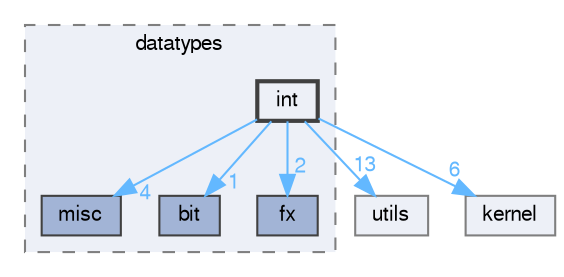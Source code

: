 digraph "sysc/datatypes/int"
{
 // LATEX_PDF_SIZE
  bgcolor="transparent";
  edge [fontname=FreeSans,fontsize=10,labelfontname=FreeSans,labelfontsize=10];
  node [fontname=FreeSans,fontsize=10,shape=box,height=0.2,width=0.4];
  compound=true
  subgraph clusterdir_5e69c086e82be690ab2b0365646e74e7 {
    graph [ bgcolor="#edf0f7", pencolor="grey50", label="datatypes", fontname=FreeSans,fontsize=10 style="filled,dashed", URL="dir_5e69c086e82be690ab2b0365646e74e7.html",tooltip=""]
  dir_2f58fca50dfde4753ec3f45c717d6cef [label="misc", fillcolor="#a2b4d6", color="grey25", style="filled", URL="dir_2f58fca50dfde4753ec3f45c717d6cef.html",tooltip=""];
  dir_d489ae3556ea625c3b8f44aba1bab533 [label="bit", fillcolor="#a2b4d6", color="grey25", style="filled", URL="dir_d489ae3556ea625c3b8f44aba1bab533.html",tooltip=""];
  dir_6bba2293868849cba8e159ce68b53c59 [label="fx", fillcolor="#a2b4d6", color="grey25", style="filled", URL="dir_6bba2293868849cba8e159ce68b53c59.html",tooltip=""];
  dir_4913bade71ac789252954d06e5b30a22 [label="int", fillcolor="#edf0f7", color="grey25", style="filled,bold", URL="dir_4913bade71ac789252954d06e5b30a22.html",tooltip=""];
  }
  dir_abe2d21ecb619c40140cdc0b9ea59ef5 [label="utils", fillcolor="#edf0f7", color="grey50", style="filled", URL="dir_abe2d21ecb619c40140cdc0b9ea59ef5.html",tooltip=""];
  dir_b4b56023568c35e5a49172d00a6c7a39 [label="kernel", fillcolor="#edf0f7", color="grey50", style="filled", URL="dir_b4b56023568c35e5a49172d00a6c7a39.html",tooltip=""];
  dir_4913bade71ac789252954d06e5b30a22->dir_2f58fca50dfde4753ec3f45c717d6cef [headlabel="4", labeldistance=1.5 headhref="dir_000004_000006.html" href="dir_000004_000006.html" color="steelblue1" fontcolor="steelblue1"];
  dir_4913bade71ac789252954d06e5b30a22->dir_6bba2293868849cba8e159ce68b53c59 [headlabel="2", labeldistance=1.5 headhref="dir_000004_000003.html" href="dir_000004_000003.html" color="steelblue1" fontcolor="steelblue1"];
  dir_4913bade71ac789252954d06e5b30a22->dir_abe2d21ecb619c40140cdc0b9ea59ef5 [headlabel="13", labeldistance=1.5 headhref="dir_000004_000009.html" href="dir_000004_000009.html" color="steelblue1" fontcolor="steelblue1"];
  dir_4913bade71ac789252954d06e5b30a22->dir_b4b56023568c35e5a49172d00a6c7a39 [headlabel="6", labeldistance=1.5 headhref="dir_000004_000005.html" href="dir_000004_000005.html" color="steelblue1" fontcolor="steelblue1"];
  dir_4913bade71ac789252954d06e5b30a22->dir_d489ae3556ea625c3b8f44aba1bab533 [headlabel="1", labeldistance=1.5 headhref="dir_000004_000000.html" href="dir_000004_000000.html" color="steelblue1" fontcolor="steelblue1"];
}

